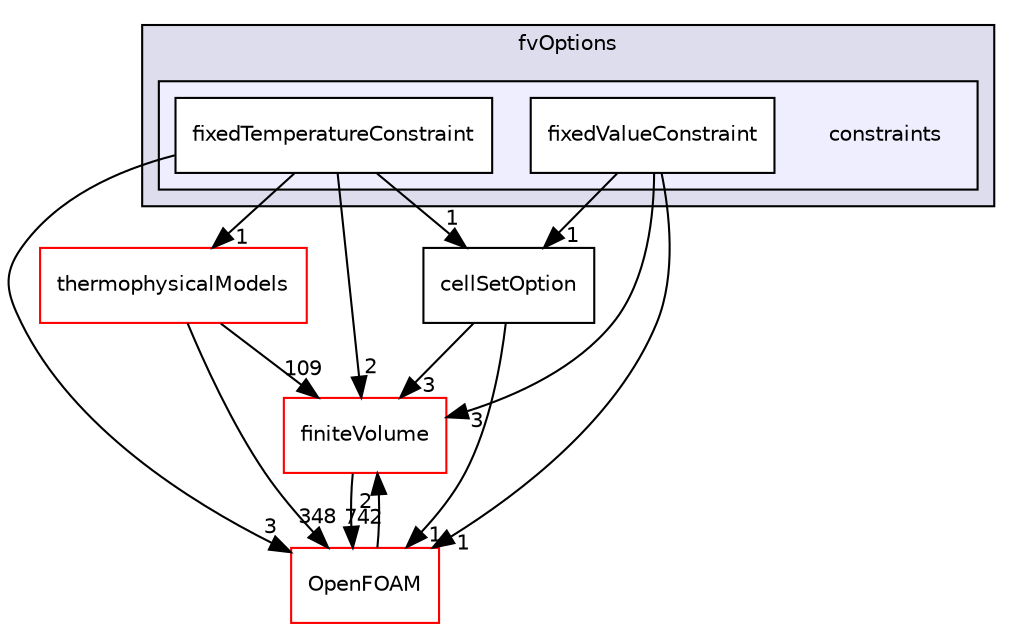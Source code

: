 digraph "src/fvOptions/constraints" {
  bgcolor=transparent;
  compound=true
  node [ fontsize="10", fontname="Helvetica"];
  edge [ labelfontsize="10", labelfontname="Helvetica"];
  subgraph clusterdir_3feeed9f14097927738cfbd9bcefd859 {
    graph [ bgcolor="#ddddee", pencolor="black", label="fvOptions" fontname="Helvetica", fontsize="10", URL="dir_3feeed9f14097927738cfbd9bcefd859.html"]
  subgraph clusterdir_35258aa5e0da929963ca5864cc4044a5 {
    graph [ bgcolor="#eeeeff", pencolor="black", label="" URL="dir_35258aa5e0da929963ca5864cc4044a5.html"];
    dir_35258aa5e0da929963ca5864cc4044a5 [shape=plaintext label="constraints"];
    dir_9f3938ca85912f6b9c8287072f857485 [shape=box label="fixedTemperatureConstraint" color="black" fillcolor="white" style="filled" URL="dir_9f3938ca85912f6b9c8287072f857485.html"];
    dir_ff7a57a95af939c5ab48bfdd67e4a10f [shape=box label="fixedValueConstraint" color="black" fillcolor="white" style="filled" URL="dir_ff7a57a95af939c5ab48bfdd67e4a10f.html"];
  }
  }
  dir_9bd15774b555cf7259a6fa18f99fe99b [shape=box label="finiteVolume" color="red" URL="dir_9bd15774b555cf7259a6fa18f99fe99b.html"];
  dir_2778d089ec5c4f66810b11f753867003 [shape=box label="thermophysicalModels" color="red" URL="dir_2778d089ec5c4f66810b11f753867003.html"];
  dir_c5473ff19b20e6ec4dfe5c310b3778a8 [shape=box label="OpenFOAM" color="red" URL="dir_c5473ff19b20e6ec4dfe5c310b3778a8.html"];
  dir_3985ce20ae33982f8c583731dc480b49 [shape=box label="cellSetOption" URL="dir_3985ce20ae33982f8c583731dc480b49.html"];
  dir_9bd15774b555cf7259a6fa18f99fe99b->dir_c5473ff19b20e6ec4dfe5c310b3778a8 [headlabel="742", labeldistance=1.5 headhref="dir_000867_001929.html"];
  dir_ff7a57a95af939c5ab48bfdd67e4a10f->dir_9bd15774b555cf7259a6fa18f99fe99b [headlabel="3", labeldistance=1.5 headhref="dir_001354_000867.html"];
  dir_ff7a57a95af939c5ab48bfdd67e4a10f->dir_c5473ff19b20e6ec4dfe5c310b3778a8 [headlabel="1", labeldistance=1.5 headhref="dir_001354_001929.html"];
  dir_ff7a57a95af939c5ab48bfdd67e4a10f->dir_3985ce20ae33982f8c583731dc480b49 [headlabel="1", labeldistance=1.5 headhref="dir_001354_001351.html"];
  dir_2778d089ec5c4f66810b11f753867003->dir_9bd15774b555cf7259a6fa18f99fe99b [headlabel="109", labeldistance=1.5 headhref="dir_001210_000867.html"];
  dir_2778d089ec5c4f66810b11f753867003->dir_c5473ff19b20e6ec4dfe5c310b3778a8 [headlabel="348", labeldistance=1.5 headhref="dir_001210_001929.html"];
  dir_c5473ff19b20e6ec4dfe5c310b3778a8->dir_9bd15774b555cf7259a6fa18f99fe99b [headlabel="2", labeldistance=1.5 headhref="dir_001929_000867.html"];
  dir_9f3938ca85912f6b9c8287072f857485->dir_9bd15774b555cf7259a6fa18f99fe99b [headlabel="2", labeldistance=1.5 headhref="dir_001353_000867.html"];
  dir_9f3938ca85912f6b9c8287072f857485->dir_2778d089ec5c4f66810b11f753867003 [headlabel="1", labeldistance=1.5 headhref="dir_001353_001210.html"];
  dir_9f3938ca85912f6b9c8287072f857485->dir_c5473ff19b20e6ec4dfe5c310b3778a8 [headlabel="3", labeldistance=1.5 headhref="dir_001353_001929.html"];
  dir_9f3938ca85912f6b9c8287072f857485->dir_3985ce20ae33982f8c583731dc480b49 [headlabel="1", labeldistance=1.5 headhref="dir_001353_001351.html"];
  dir_3985ce20ae33982f8c583731dc480b49->dir_9bd15774b555cf7259a6fa18f99fe99b [headlabel="3", labeldistance=1.5 headhref="dir_001351_000867.html"];
  dir_3985ce20ae33982f8c583731dc480b49->dir_c5473ff19b20e6ec4dfe5c310b3778a8 [headlabel="1", labeldistance=1.5 headhref="dir_001351_001929.html"];
}
